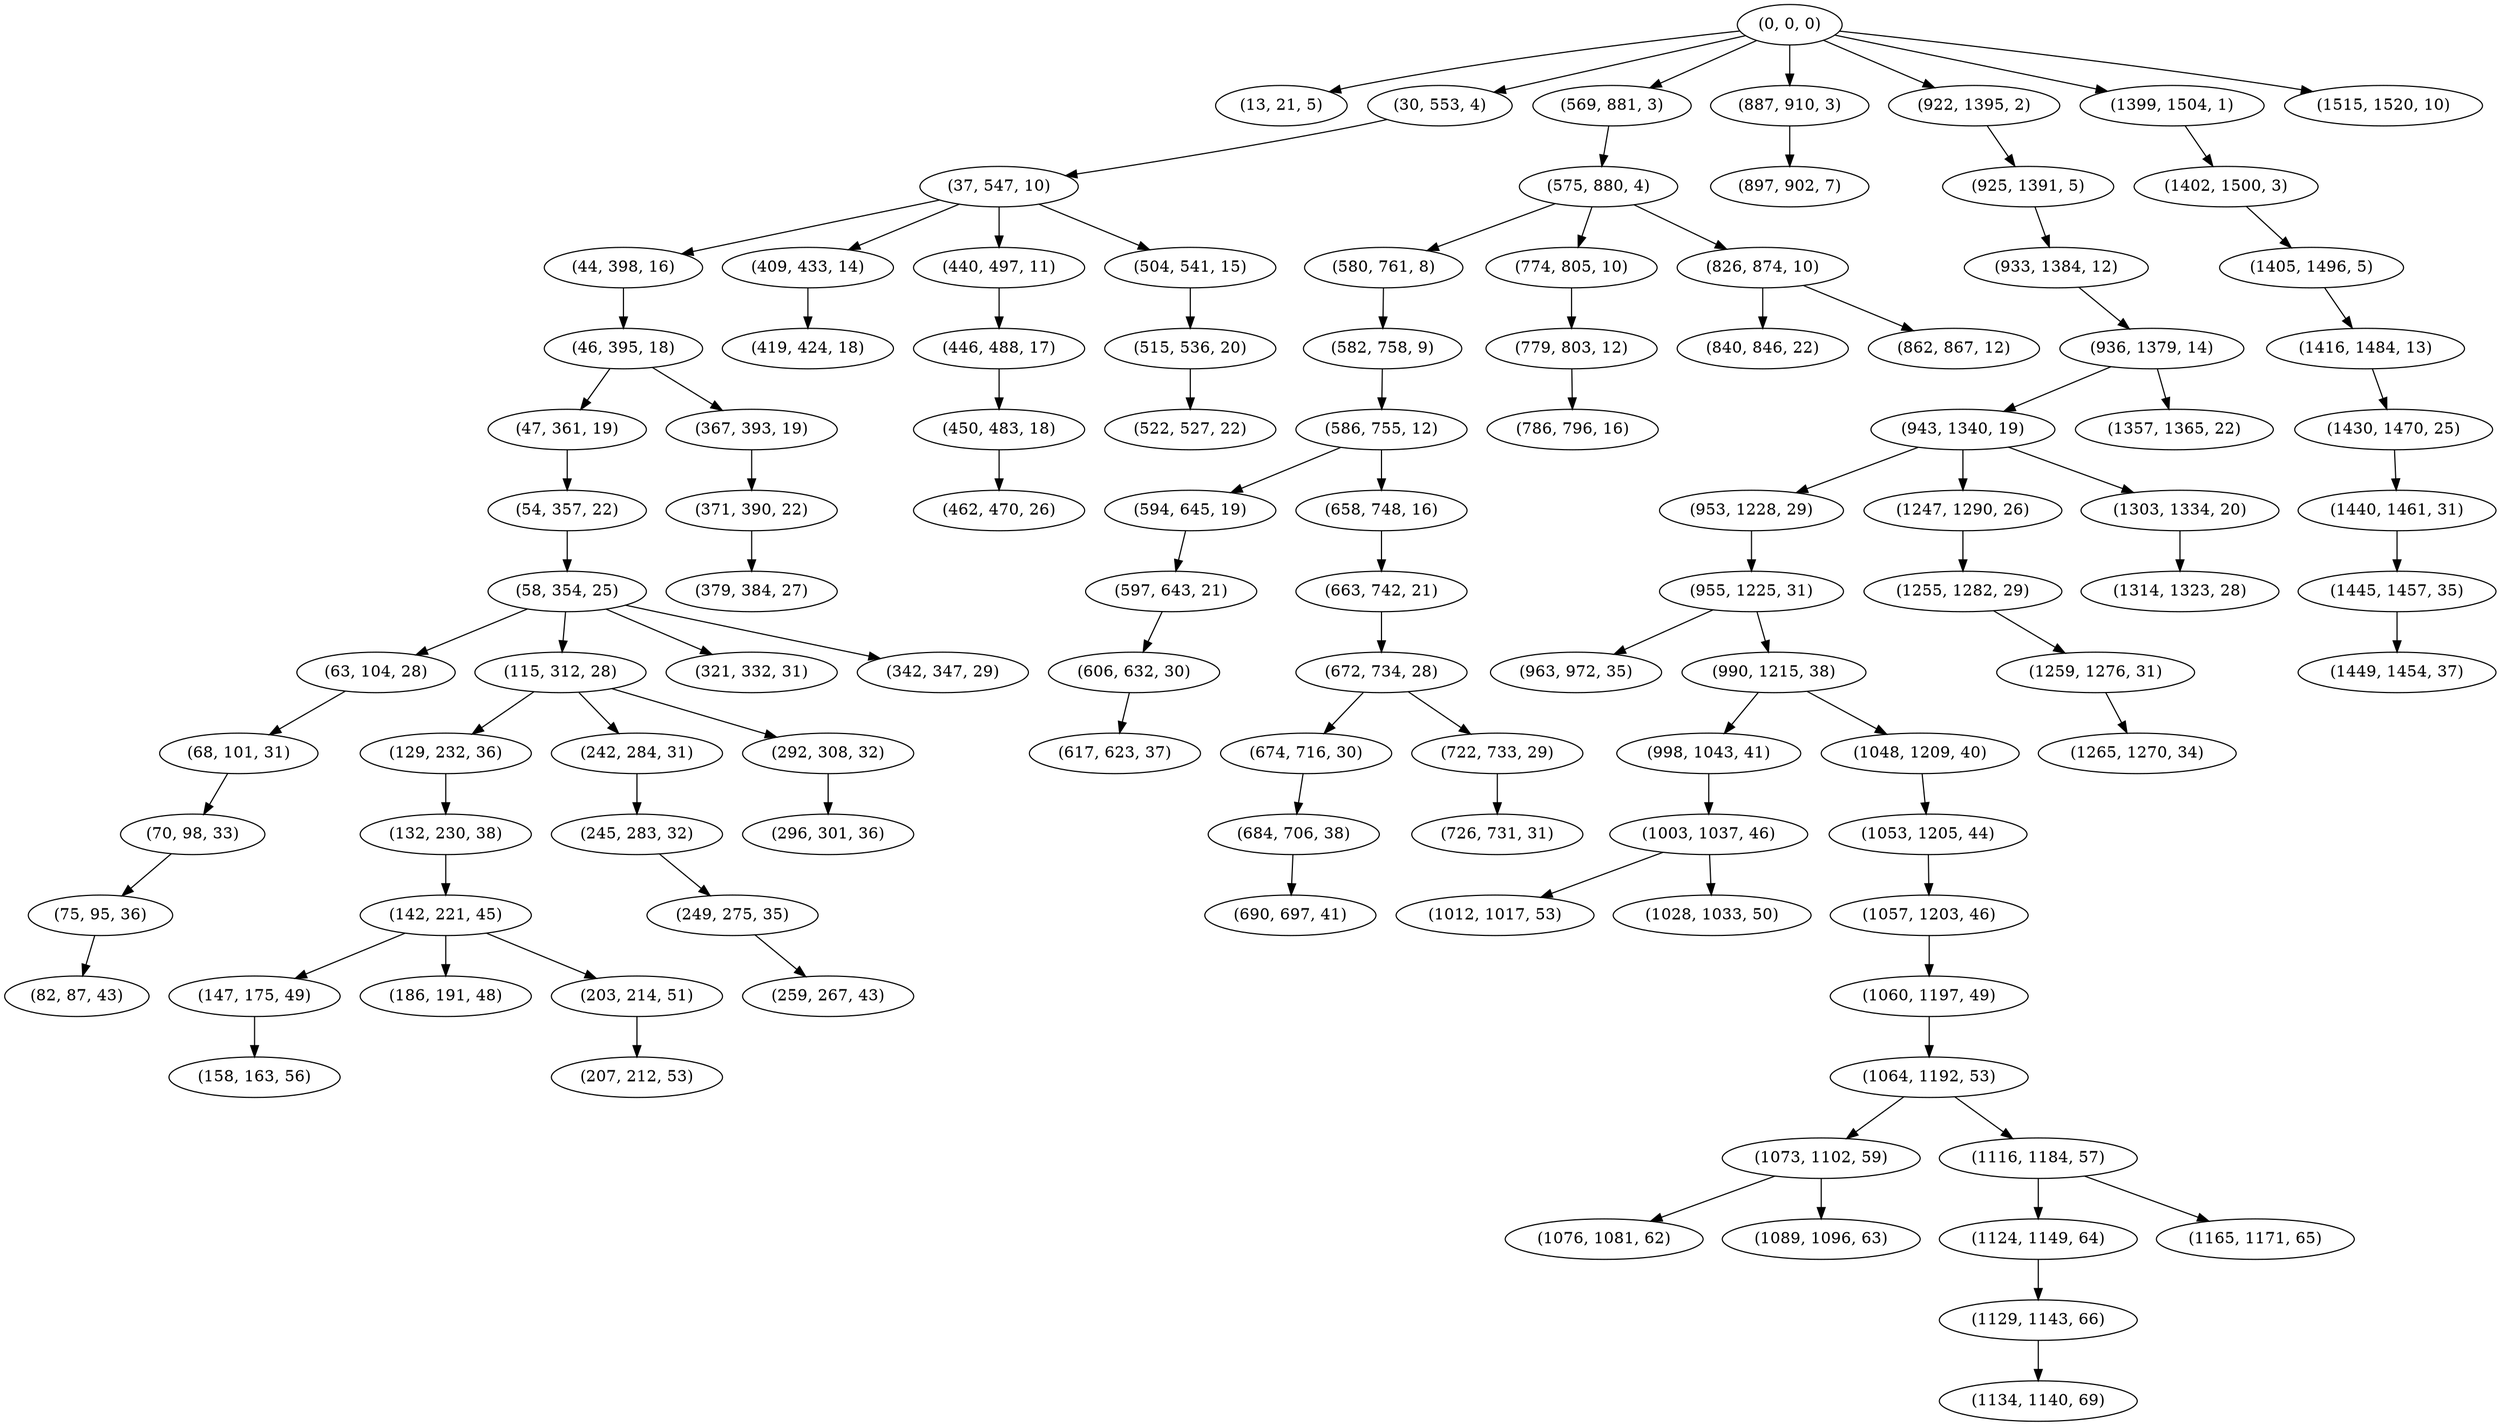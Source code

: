 digraph tree {
    "(0, 0, 0)";
    "(13, 21, 5)";
    "(30, 553, 4)";
    "(37, 547, 10)";
    "(44, 398, 16)";
    "(46, 395, 18)";
    "(47, 361, 19)";
    "(54, 357, 22)";
    "(58, 354, 25)";
    "(63, 104, 28)";
    "(68, 101, 31)";
    "(70, 98, 33)";
    "(75, 95, 36)";
    "(82, 87, 43)";
    "(115, 312, 28)";
    "(129, 232, 36)";
    "(132, 230, 38)";
    "(142, 221, 45)";
    "(147, 175, 49)";
    "(158, 163, 56)";
    "(186, 191, 48)";
    "(203, 214, 51)";
    "(207, 212, 53)";
    "(242, 284, 31)";
    "(245, 283, 32)";
    "(249, 275, 35)";
    "(259, 267, 43)";
    "(292, 308, 32)";
    "(296, 301, 36)";
    "(321, 332, 31)";
    "(342, 347, 29)";
    "(367, 393, 19)";
    "(371, 390, 22)";
    "(379, 384, 27)";
    "(409, 433, 14)";
    "(419, 424, 18)";
    "(440, 497, 11)";
    "(446, 488, 17)";
    "(450, 483, 18)";
    "(462, 470, 26)";
    "(504, 541, 15)";
    "(515, 536, 20)";
    "(522, 527, 22)";
    "(569, 881, 3)";
    "(575, 880, 4)";
    "(580, 761, 8)";
    "(582, 758, 9)";
    "(586, 755, 12)";
    "(594, 645, 19)";
    "(597, 643, 21)";
    "(606, 632, 30)";
    "(617, 623, 37)";
    "(658, 748, 16)";
    "(663, 742, 21)";
    "(672, 734, 28)";
    "(674, 716, 30)";
    "(684, 706, 38)";
    "(690, 697, 41)";
    "(722, 733, 29)";
    "(726, 731, 31)";
    "(774, 805, 10)";
    "(779, 803, 12)";
    "(786, 796, 16)";
    "(826, 874, 10)";
    "(840, 846, 22)";
    "(862, 867, 12)";
    "(887, 910, 3)";
    "(897, 902, 7)";
    "(922, 1395, 2)";
    "(925, 1391, 5)";
    "(933, 1384, 12)";
    "(936, 1379, 14)";
    "(943, 1340, 19)";
    "(953, 1228, 29)";
    "(955, 1225, 31)";
    "(963, 972, 35)";
    "(990, 1215, 38)";
    "(998, 1043, 41)";
    "(1003, 1037, 46)";
    "(1012, 1017, 53)";
    "(1028, 1033, 50)";
    "(1048, 1209, 40)";
    "(1053, 1205, 44)";
    "(1057, 1203, 46)";
    "(1060, 1197, 49)";
    "(1064, 1192, 53)";
    "(1073, 1102, 59)";
    "(1076, 1081, 62)";
    "(1089, 1096, 63)";
    "(1116, 1184, 57)";
    "(1124, 1149, 64)";
    "(1129, 1143, 66)";
    "(1134, 1140, 69)";
    "(1165, 1171, 65)";
    "(1247, 1290, 26)";
    "(1255, 1282, 29)";
    "(1259, 1276, 31)";
    "(1265, 1270, 34)";
    "(1303, 1334, 20)";
    "(1314, 1323, 28)";
    "(1357, 1365, 22)";
    "(1399, 1504, 1)";
    "(1402, 1500, 3)";
    "(1405, 1496, 5)";
    "(1416, 1484, 13)";
    "(1430, 1470, 25)";
    "(1440, 1461, 31)";
    "(1445, 1457, 35)";
    "(1449, 1454, 37)";
    "(1515, 1520, 10)";
    "(0, 0, 0)" -> "(13, 21, 5)";
    "(0, 0, 0)" -> "(30, 553, 4)";
    "(0, 0, 0)" -> "(569, 881, 3)";
    "(0, 0, 0)" -> "(887, 910, 3)";
    "(0, 0, 0)" -> "(922, 1395, 2)";
    "(0, 0, 0)" -> "(1399, 1504, 1)";
    "(0, 0, 0)" -> "(1515, 1520, 10)";
    "(30, 553, 4)" -> "(37, 547, 10)";
    "(37, 547, 10)" -> "(44, 398, 16)";
    "(37, 547, 10)" -> "(409, 433, 14)";
    "(37, 547, 10)" -> "(440, 497, 11)";
    "(37, 547, 10)" -> "(504, 541, 15)";
    "(44, 398, 16)" -> "(46, 395, 18)";
    "(46, 395, 18)" -> "(47, 361, 19)";
    "(46, 395, 18)" -> "(367, 393, 19)";
    "(47, 361, 19)" -> "(54, 357, 22)";
    "(54, 357, 22)" -> "(58, 354, 25)";
    "(58, 354, 25)" -> "(63, 104, 28)";
    "(58, 354, 25)" -> "(115, 312, 28)";
    "(58, 354, 25)" -> "(321, 332, 31)";
    "(58, 354, 25)" -> "(342, 347, 29)";
    "(63, 104, 28)" -> "(68, 101, 31)";
    "(68, 101, 31)" -> "(70, 98, 33)";
    "(70, 98, 33)" -> "(75, 95, 36)";
    "(75, 95, 36)" -> "(82, 87, 43)";
    "(115, 312, 28)" -> "(129, 232, 36)";
    "(115, 312, 28)" -> "(242, 284, 31)";
    "(115, 312, 28)" -> "(292, 308, 32)";
    "(129, 232, 36)" -> "(132, 230, 38)";
    "(132, 230, 38)" -> "(142, 221, 45)";
    "(142, 221, 45)" -> "(147, 175, 49)";
    "(142, 221, 45)" -> "(186, 191, 48)";
    "(142, 221, 45)" -> "(203, 214, 51)";
    "(147, 175, 49)" -> "(158, 163, 56)";
    "(203, 214, 51)" -> "(207, 212, 53)";
    "(242, 284, 31)" -> "(245, 283, 32)";
    "(245, 283, 32)" -> "(249, 275, 35)";
    "(249, 275, 35)" -> "(259, 267, 43)";
    "(292, 308, 32)" -> "(296, 301, 36)";
    "(367, 393, 19)" -> "(371, 390, 22)";
    "(371, 390, 22)" -> "(379, 384, 27)";
    "(409, 433, 14)" -> "(419, 424, 18)";
    "(440, 497, 11)" -> "(446, 488, 17)";
    "(446, 488, 17)" -> "(450, 483, 18)";
    "(450, 483, 18)" -> "(462, 470, 26)";
    "(504, 541, 15)" -> "(515, 536, 20)";
    "(515, 536, 20)" -> "(522, 527, 22)";
    "(569, 881, 3)" -> "(575, 880, 4)";
    "(575, 880, 4)" -> "(580, 761, 8)";
    "(575, 880, 4)" -> "(774, 805, 10)";
    "(575, 880, 4)" -> "(826, 874, 10)";
    "(580, 761, 8)" -> "(582, 758, 9)";
    "(582, 758, 9)" -> "(586, 755, 12)";
    "(586, 755, 12)" -> "(594, 645, 19)";
    "(586, 755, 12)" -> "(658, 748, 16)";
    "(594, 645, 19)" -> "(597, 643, 21)";
    "(597, 643, 21)" -> "(606, 632, 30)";
    "(606, 632, 30)" -> "(617, 623, 37)";
    "(658, 748, 16)" -> "(663, 742, 21)";
    "(663, 742, 21)" -> "(672, 734, 28)";
    "(672, 734, 28)" -> "(674, 716, 30)";
    "(672, 734, 28)" -> "(722, 733, 29)";
    "(674, 716, 30)" -> "(684, 706, 38)";
    "(684, 706, 38)" -> "(690, 697, 41)";
    "(722, 733, 29)" -> "(726, 731, 31)";
    "(774, 805, 10)" -> "(779, 803, 12)";
    "(779, 803, 12)" -> "(786, 796, 16)";
    "(826, 874, 10)" -> "(840, 846, 22)";
    "(826, 874, 10)" -> "(862, 867, 12)";
    "(887, 910, 3)" -> "(897, 902, 7)";
    "(922, 1395, 2)" -> "(925, 1391, 5)";
    "(925, 1391, 5)" -> "(933, 1384, 12)";
    "(933, 1384, 12)" -> "(936, 1379, 14)";
    "(936, 1379, 14)" -> "(943, 1340, 19)";
    "(936, 1379, 14)" -> "(1357, 1365, 22)";
    "(943, 1340, 19)" -> "(953, 1228, 29)";
    "(943, 1340, 19)" -> "(1247, 1290, 26)";
    "(943, 1340, 19)" -> "(1303, 1334, 20)";
    "(953, 1228, 29)" -> "(955, 1225, 31)";
    "(955, 1225, 31)" -> "(963, 972, 35)";
    "(955, 1225, 31)" -> "(990, 1215, 38)";
    "(990, 1215, 38)" -> "(998, 1043, 41)";
    "(990, 1215, 38)" -> "(1048, 1209, 40)";
    "(998, 1043, 41)" -> "(1003, 1037, 46)";
    "(1003, 1037, 46)" -> "(1012, 1017, 53)";
    "(1003, 1037, 46)" -> "(1028, 1033, 50)";
    "(1048, 1209, 40)" -> "(1053, 1205, 44)";
    "(1053, 1205, 44)" -> "(1057, 1203, 46)";
    "(1057, 1203, 46)" -> "(1060, 1197, 49)";
    "(1060, 1197, 49)" -> "(1064, 1192, 53)";
    "(1064, 1192, 53)" -> "(1073, 1102, 59)";
    "(1064, 1192, 53)" -> "(1116, 1184, 57)";
    "(1073, 1102, 59)" -> "(1076, 1081, 62)";
    "(1073, 1102, 59)" -> "(1089, 1096, 63)";
    "(1116, 1184, 57)" -> "(1124, 1149, 64)";
    "(1116, 1184, 57)" -> "(1165, 1171, 65)";
    "(1124, 1149, 64)" -> "(1129, 1143, 66)";
    "(1129, 1143, 66)" -> "(1134, 1140, 69)";
    "(1247, 1290, 26)" -> "(1255, 1282, 29)";
    "(1255, 1282, 29)" -> "(1259, 1276, 31)";
    "(1259, 1276, 31)" -> "(1265, 1270, 34)";
    "(1303, 1334, 20)" -> "(1314, 1323, 28)";
    "(1399, 1504, 1)" -> "(1402, 1500, 3)";
    "(1402, 1500, 3)" -> "(1405, 1496, 5)";
    "(1405, 1496, 5)" -> "(1416, 1484, 13)";
    "(1416, 1484, 13)" -> "(1430, 1470, 25)";
    "(1430, 1470, 25)" -> "(1440, 1461, 31)";
    "(1440, 1461, 31)" -> "(1445, 1457, 35)";
    "(1445, 1457, 35)" -> "(1449, 1454, 37)";
}
